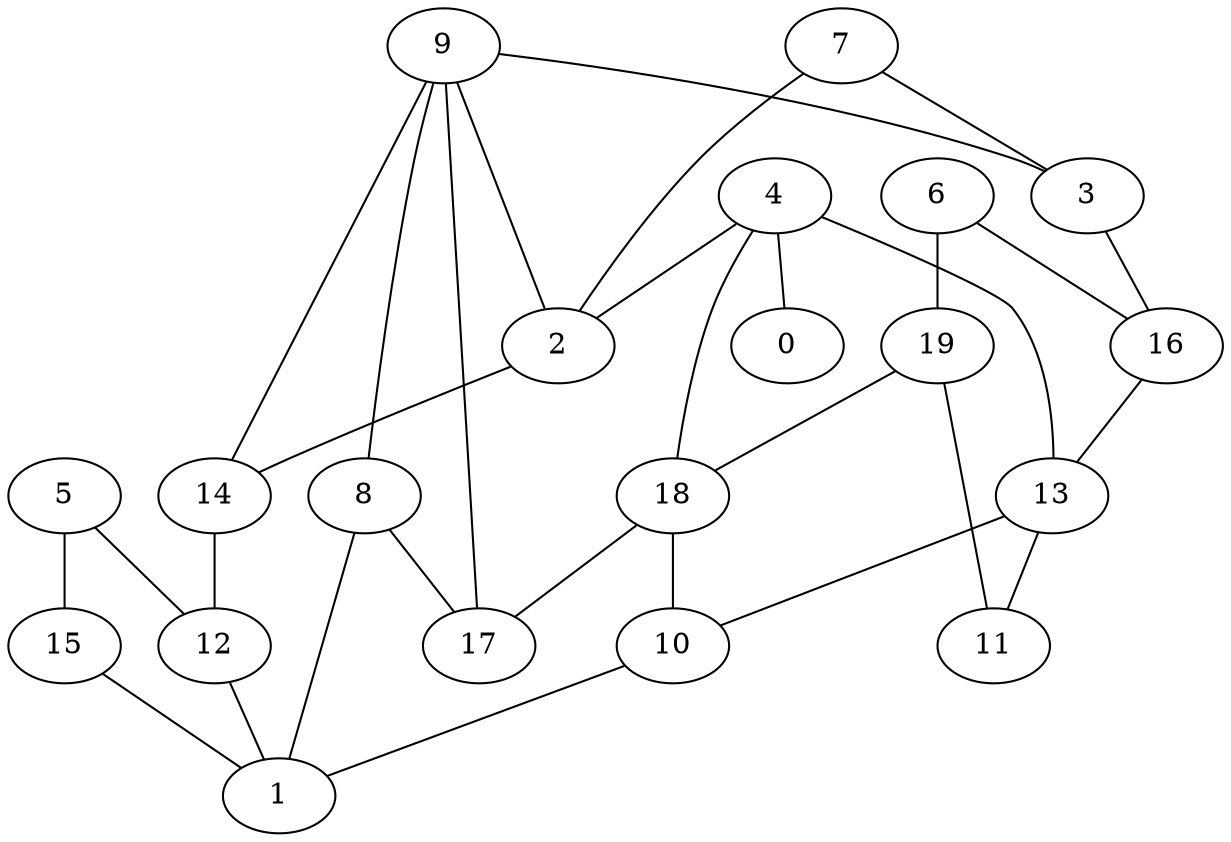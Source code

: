 digraph GG_graph {

subgraph G_graph {
edge [color = black]
"8" -> "17" [dir = none]
"5" -> "15" [dir = none]
"14" -> "12" [dir = none]
"15" -> "1" [dir = none]
"13" -> "10" [dir = none]
"13" -> "11" [dir = none]
"7" -> "3" [dir = none]
"4" -> "18" [dir = none]
"4" -> "0" [dir = none]
"4" -> "2" [dir = none]
"4" -> "13" [dir = none]
"2" -> "14" [dir = none]
"10" -> "1" [dir = none]
"16" -> "13" [dir = none]
"3" -> "16" [dir = none]
"9" -> "17" [dir = none]
"9" -> "2" [dir = none]
"6" -> "19" [dir = none]
"6" -> "16" [dir = none]
"9" -> "3" [dir = none]
"18" -> "17" [dir = none]
"9" -> "8" [dir = none]
"12" -> "1" [dir = none]
"5" -> "12" [dir = none]
"19" -> "11" [dir = none]
"7" -> "2" [dir = none]
"8" -> "1" [dir = none]
"19" -> "18" [dir = none]
"18" -> "10" [dir = none]
"9" -> "14" [dir = none]
}

}
